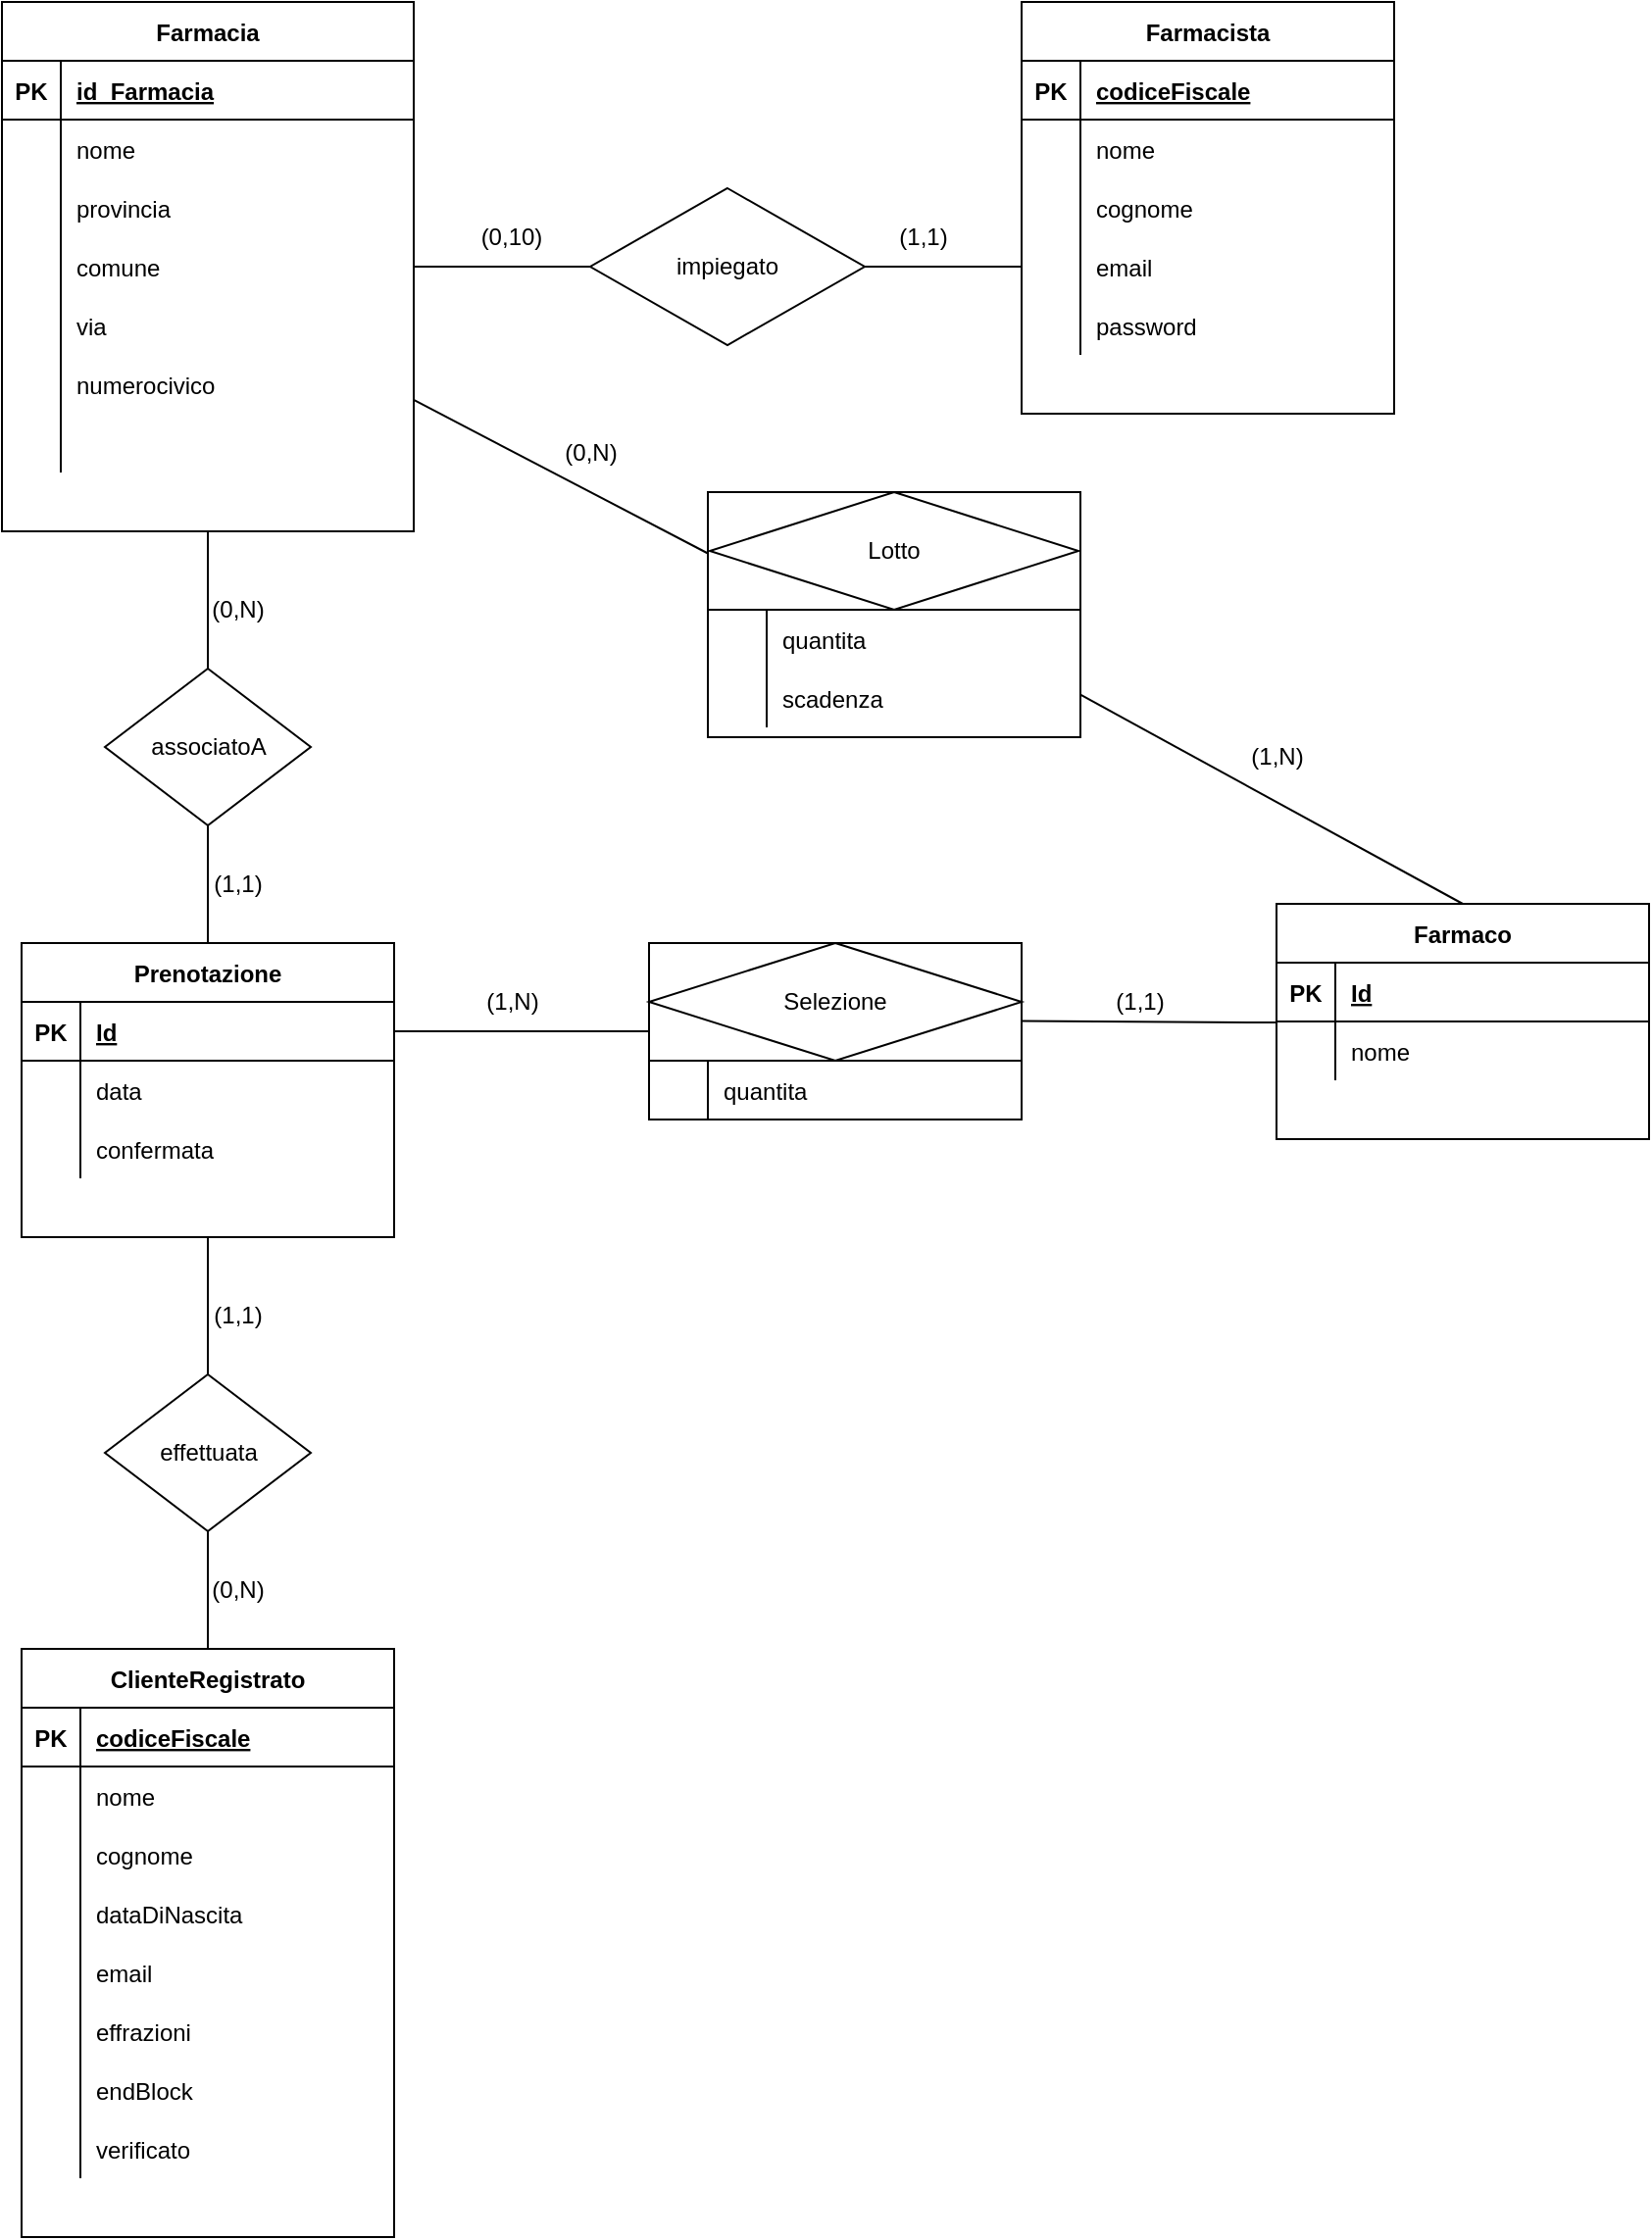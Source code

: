 <mxfile version="14.7.10" type="device"><diagram id="R2lEEEUBdFMjLlhIrx00" name="E-R"><mxGraphModel dx="906" dy="626" grid="1" gridSize="10" guides="1" tooltips="1" connect="1" arrows="1" fold="1" page="1" pageScale="1" pageWidth="850" pageHeight="1100" math="0" shadow="0" extFonts="Permanent Marker^https://fonts.googleapis.com/css?family=Permanent+Marker"><root><mxCell id="0"/><mxCell id="1" parent="0"/><mxCell id="C-vyLk0tnHw3VtMMgP7b-23" value="Farmacia" style="shape=table;startSize=30;container=1;collapsible=1;childLayout=tableLayout;fixedRows=1;rowLines=0;fontStyle=1;align=center;resizeLast=1;" parent="1" vertex="1"><mxGeometry x="70" y="120" width="210" height="270" as="geometry"/></mxCell><mxCell id="C-vyLk0tnHw3VtMMgP7b-24" value="" style="shape=partialRectangle;collapsible=0;dropTarget=0;pointerEvents=0;fillColor=none;points=[[0,0.5],[1,0.5]];portConstraint=eastwest;top=0;left=0;right=0;bottom=1;" parent="C-vyLk0tnHw3VtMMgP7b-23" vertex="1"><mxGeometry y="30" width="210" height="30" as="geometry"/></mxCell><mxCell id="C-vyLk0tnHw3VtMMgP7b-25" value="PK" style="shape=partialRectangle;overflow=hidden;connectable=0;fillColor=none;top=0;left=0;bottom=0;right=0;fontStyle=1;" parent="C-vyLk0tnHw3VtMMgP7b-24" vertex="1"><mxGeometry width="30" height="30" as="geometry"/></mxCell><mxCell id="C-vyLk0tnHw3VtMMgP7b-26" value="id_Farmacia" style="shape=partialRectangle;overflow=hidden;connectable=0;fillColor=none;top=0;left=0;bottom=0;right=0;align=left;spacingLeft=6;fontStyle=5;" parent="C-vyLk0tnHw3VtMMgP7b-24" vertex="1"><mxGeometry x="30" width="180" height="30" as="geometry"/></mxCell><mxCell id="swIgVPyzq4tT0Cnfh5oP-6" value="" style="shape=partialRectangle;collapsible=0;dropTarget=0;pointerEvents=0;fillColor=none;points=[[0,0.5],[1,0.5]];portConstraint=eastwest;top=0;left=0;right=0;bottom=0;" parent="C-vyLk0tnHw3VtMMgP7b-23" vertex="1"><mxGeometry y="60" width="210" height="30" as="geometry"/></mxCell><mxCell id="swIgVPyzq4tT0Cnfh5oP-7" value="" style="shape=partialRectangle;overflow=hidden;connectable=0;fillColor=none;top=0;left=0;bottom=0;right=0;" parent="swIgVPyzq4tT0Cnfh5oP-6" vertex="1"><mxGeometry width="30" height="30" as="geometry"/></mxCell><mxCell id="swIgVPyzq4tT0Cnfh5oP-8" value="nome" style="shape=partialRectangle;overflow=hidden;connectable=0;fillColor=none;top=0;left=0;bottom=0;right=0;align=left;spacingLeft=6;" parent="swIgVPyzq4tT0Cnfh5oP-6" vertex="1"><mxGeometry x="30" width="180" height="30" as="geometry"/></mxCell><mxCell id="C-vyLk0tnHw3VtMMgP7b-27" value="" style="shape=partialRectangle;collapsible=0;dropTarget=0;pointerEvents=0;fillColor=none;points=[[0,0.5],[1,0.5]];portConstraint=eastwest;top=0;left=0;right=0;bottom=0;" parent="C-vyLk0tnHw3VtMMgP7b-23" vertex="1"><mxGeometry y="90" width="210" height="30" as="geometry"/></mxCell><mxCell id="C-vyLk0tnHw3VtMMgP7b-28" value="" style="shape=partialRectangle;overflow=hidden;connectable=0;fillColor=none;top=0;left=0;bottom=0;right=0;" parent="C-vyLk0tnHw3VtMMgP7b-27" vertex="1"><mxGeometry width="30" height="30" as="geometry"/></mxCell><mxCell id="C-vyLk0tnHw3VtMMgP7b-29" value="provincia" style="shape=partialRectangle;overflow=hidden;connectable=0;fillColor=none;top=0;left=0;bottom=0;right=0;align=left;spacingLeft=6;" parent="C-vyLk0tnHw3VtMMgP7b-27" vertex="1"><mxGeometry x="30" width="180" height="30" as="geometry"/></mxCell><mxCell id="swIgVPyzq4tT0Cnfh5oP-9" value="" style="shape=partialRectangle;collapsible=0;dropTarget=0;pointerEvents=0;fillColor=none;points=[[0,0.5],[1,0.5]];portConstraint=eastwest;top=0;left=0;right=0;bottom=0;" parent="C-vyLk0tnHw3VtMMgP7b-23" vertex="1"><mxGeometry y="120" width="210" height="30" as="geometry"/></mxCell><mxCell id="swIgVPyzq4tT0Cnfh5oP-10" value="" style="shape=partialRectangle;overflow=hidden;connectable=0;fillColor=none;top=0;left=0;bottom=0;right=0;" parent="swIgVPyzq4tT0Cnfh5oP-9" vertex="1"><mxGeometry width="30" height="30" as="geometry"/></mxCell><mxCell id="swIgVPyzq4tT0Cnfh5oP-11" value="comune" style="shape=partialRectangle;overflow=hidden;connectable=0;fillColor=none;top=0;left=0;bottom=0;right=0;align=left;spacingLeft=6;" parent="swIgVPyzq4tT0Cnfh5oP-9" vertex="1"><mxGeometry x="30" width="180" height="30" as="geometry"/></mxCell><mxCell id="swIgVPyzq4tT0Cnfh5oP-12" value="" style="shape=partialRectangle;collapsible=0;dropTarget=0;pointerEvents=0;fillColor=none;points=[[0,0.5],[1,0.5]];portConstraint=eastwest;top=0;left=0;right=0;bottom=0;" parent="C-vyLk0tnHw3VtMMgP7b-23" vertex="1"><mxGeometry y="150" width="210" height="30" as="geometry"/></mxCell><mxCell id="swIgVPyzq4tT0Cnfh5oP-13" value="" style="shape=partialRectangle;overflow=hidden;connectable=0;fillColor=none;top=0;left=0;bottom=0;right=0;" parent="swIgVPyzq4tT0Cnfh5oP-12" vertex="1"><mxGeometry width="30" height="30" as="geometry"/></mxCell><mxCell id="swIgVPyzq4tT0Cnfh5oP-14" value="via" style="shape=partialRectangle;overflow=hidden;connectable=0;fillColor=none;top=0;left=0;bottom=0;right=0;align=left;spacingLeft=6;" parent="swIgVPyzq4tT0Cnfh5oP-12" vertex="1"><mxGeometry x="30" width="180" height="30" as="geometry"/></mxCell><mxCell id="swIgVPyzq4tT0Cnfh5oP-15" value="" style="shape=partialRectangle;collapsible=0;dropTarget=0;pointerEvents=0;fillColor=none;points=[[0,0.5],[1,0.5]];portConstraint=eastwest;top=0;left=0;right=0;bottom=0;" parent="C-vyLk0tnHw3VtMMgP7b-23" vertex="1"><mxGeometry y="180" width="210" height="30" as="geometry"/></mxCell><mxCell id="swIgVPyzq4tT0Cnfh5oP-16" value="" style="shape=partialRectangle;overflow=hidden;connectable=0;fillColor=none;top=0;left=0;bottom=0;right=0;" parent="swIgVPyzq4tT0Cnfh5oP-15" vertex="1"><mxGeometry width="30" height="30" as="geometry"/></mxCell><mxCell id="swIgVPyzq4tT0Cnfh5oP-17" value="numerocivico" style="shape=partialRectangle;overflow=hidden;connectable=0;fillColor=none;top=0;left=0;bottom=0;right=0;align=left;spacingLeft=6;" parent="swIgVPyzq4tT0Cnfh5oP-15" vertex="1"><mxGeometry x="30" width="180" height="30" as="geometry"/></mxCell><mxCell id="swIgVPyzq4tT0Cnfh5oP-18" value="" style="shape=partialRectangle;collapsible=0;dropTarget=0;pointerEvents=0;fillColor=none;points=[[0,0.5],[1,0.5]];portConstraint=eastwest;top=0;left=0;right=0;bottom=0;" parent="C-vyLk0tnHw3VtMMgP7b-23" vertex="1"><mxGeometry y="210" width="210" height="30" as="geometry"/></mxCell><mxCell id="swIgVPyzq4tT0Cnfh5oP-19" value="" style="shape=partialRectangle;overflow=hidden;connectable=0;fillColor=none;top=0;left=0;bottom=0;right=0;" parent="swIgVPyzq4tT0Cnfh5oP-18" vertex="1"><mxGeometry width="30" height="30" as="geometry"/></mxCell><mxCell id="swIgVPyzq4tT0Cnfh5oP-20" value="" style="shape=partialRectangle;overflow=hidden;connectable=0;fillColor=none;top=0;left=0;bottom=0;right=0;align=left;spacingLeft=6;" parent="swIgVPyzq4tT0Cnfh5oP-18" vertex="1"><mxGeometry x="30" width="180" height="30" as="geometry"/></mxCell><mxCell id="swIgVPyzq4tT0Cnfh5oP-21" value="Farmacista" style="shape=table;startSize=30;container=1;collapsible=1;childLayout=tableLayout;fixedRows=1;rowLines=0;fontStyle=1;align=center;resizeLast=1;" parent="1" vertex="1"><mxGeometry x="590" y="120" width="190" height="210" as="geometry"/></mxCell><mxCell id="swIgVPyzq4tT0Cnfh5oP-22" value="" style="shape=partialRectangle;collapsible=0;dropTarget=0;pointerEvents=0;fillColor=none;points=[[0,0.5],[1,0.5]];portConstraint=eastwest;top=0;left=0;right=0;bottom=1;" parent="swIgVPyzq4tT0Cnfh5oP-21" vertex="1"><mxGeometry y="30" width="190" height="30" as="geometry"/></mxCell><mxCell id="swIgVPyzq4tT0Cnfh5oP-23" value="PK" style="shape=partialRectangle;overflow=hidden;connectable=0;fillColor=none;top=0;left=0;bottom=0;right=0;fontStyle=1;" parent="swIgVPyzq4tT0Cnfh5oP-22" vertex="1"><mxGeometry width="30" height="30" as="geometry"/></mxCell><mxCell id="swIgVPyzq4tT0Cnfh5oP-24" value="codiceFiscale" style="shape=partialRectangle;overflow=hidden;connectable=0;fillColor=none;top=0;left=0;bottom=0;right=0;align=left;spacingLeft=6;fontStyle=5;" parent="swIgVPyzq4tT0Cnfh5oP-22" vertex="1"><mxGeometry x="30" width="160" height="30" as="geometry"/></mxCell><mxCell id="swIgVPyzq4tT0Cnfh5oP-25" value="" style="shape=partialRectangle;collapsible=0;dropTarget=0;pointerEvents=0;fillColor=none;points=[[0,0.5],[1,0.5]];portConstraint=eastwest;top=0;left=0;right=0;bottom=0;" parent="swIgVPyzq4tT0Cnfh5oP-21" vertex="1"><mxGeometry y="60" width="190" height="30" as="geometry"/></mxCell><mxCell id="swIgVPyzq4tT0Cnfh5oP-26" value="" style="shape=partialRectangle;overflow=hidden;connectable=0;fillColor=none;top=0;left=0;bottom=0;right=0;" parent="swIgVPyzq4tT0Cnfh5oP-25" vertex="1"><mxGeometry width="30" height="30" as="geometry"/></mxCell><mxCell id="swIgVPyzq4tT0Cnfh5oP-27" value="nome" style="shape=partialRectangle;overflow=hidden;connectable=0;fillColor=none;top=0;left=0;bottom=0;right=0;align=left;spacingLeft=6;" parent="swIgVPyzq4tT0Cnfh5oP-25" vertex="1"><mxGeometry x="30" width="160" height="30" as="geometry"/></mxCell><mxCell id="swIgVPyzq4tT0Cnfh5oP-28" value="" style="shape=partialRectangle;collapsible=0;dropTarget=0;pointerEvents=0;fillColor=none;points=[[0,0.5],[1,0.5]];portConstraint=eastwest;top=0;left=0;right=0;bottom=0;" parent="swIgVPyzq4tT0Cnfh5oP-21" vertex="1"><mxGeometry y="90" width="190" height="30" as="geometry"/></mxCell><mxCell id="swIgVPyzq4tT0Cnfh5oP-29" value="" style="shape=partialRectangle;overflow=hidden;connectable=0;fillColor=none;top=0;left=0;bottom=0;right=0;" parent="swIgVPyzq4tT0Cnfh5oP-28" vertex="1"><mxGeometry width="30" height="30" as="geometry"/></mxCell><mxCell id="swIgVPyzq4tT0Cnfh5oP-30" value="cognome" style="shape=partialRectangle;overflow=hidden;connectable=0;fillColor=none;top=0;left=0;bottom=0;right=0;align=left;spacingLeft=6;" parent="swIgVPyzq4tT0Cnfh5oP-28" vertex="1"><mxGeometry x="30" width="160" height="30" as="geometry"/></mxCell><mxCell id="swIgVPyzq4tT0Cnfh5oP-34" value="" style="shape=partialRectangle;collapsible=0;dropTarget=0;pointerEvents=0;fillColor=none;points=[[0,0.5],[1,0.5]];portConstraint=eastwest;top=0;left=0;right=0;bottom=0;" parent="swIgVPyzq4tT0Cnfh5oP-21" vertex="1"><mxGeometry y="120" width="190" height="30" as="geometry"/></mxCell><mxCell id="swIgVPyzq4tT0Cnfh5oP-35" value="" style="shape=partialRectangle;overflow=hidden;connectable=0;fillColor=none;top=0;left=0;bottom=0;right=0;" parent="swIgVPyzq4tT0Cnfh5oP-34" vertex="1"><mxGeometry width="30" height="30" as="geometry"/></mxCell><mxCell id="swIgVPyzq4tT0Cnfh5oP-36" value="email" style="shape=partialRectangle;overflow=hidden;connectable=0;fillColor=none;top=0;left=0;bottom=0;right=0;align=left;spacingLeft=6;" parent="swIgVPyzq4tT0Cnfh5oP-34" vertex="1"><mxGeometry x="30" width="160" height="30" as="geometry"/></mxCell><mxCell id="swIgVPyzq4tT0Cnfh5oP-37" value="" style="shape=partialRectangle;collapsible=0;dropTarget=0;pointerEvents=0;fillColor=none;points=[[0,0.5],[1,0.5]];portConstraint=eastwest;top=0;left=0;right=0;bottom=0;" parent="swIgVPyzq4tT0Cnfh5oP-21" vertex="1"><mxGeometry y="150" width="190" height="30" as="geometry"/></mxCell><mxCell id="swIgVPyzq4tT0Cnfh5oP-38" value="" style="shape=partialRectangle;overflow=hidden;connectable=0;fillColor=none;top=0;left=0;bottom=0;right=0;" parent="swIgVPyzq4tT0Cnfh5oP-37" vertex="1"><mxGeometry width="30" height="30" as="geometry"/></mxCell><mxCell id="swIgVPyzq4tT0Cnfh5oP-39" value="password" style="shape=partialRectangle;overflow=hidden;connectable=0;fillColor=none;top=0;left=0;bottom=0;right=0;align=left;spacingLeft=6;" parent="swIgVPyzq4tT0Cnfh5oP-37" vertex="1"><mxGeometry x="30" width="160" height="30" as="geometry"/></mxCell><mxCell id="swIgVPyzq4tT0Cnfh5oP-43" value="" style="endArrow=none;html=1;exitX=1;exitY=0.5;exitDx=0;exitDy=0;entryX=0;entryY=0.5;entryDx=0;entryDy=0;endFill=0;endSize=12;startArrow=none;" parent="1" source="swIgVPyzq4tT0Cnfh5oP-44" edge="1"><mxGeometry width="50" height="50" relative="1" as="geometry"><mxPoint x="400" y="370" as="sourcePoint"/><mxPoint x="590" y="255" as="targetPoint"/></mxGeometry></mxCell><mxCell id="swIgVPyzq4tT0Cnfh5oP-44" value="impiegato" style="rhombus;whiteSpace=wrap;html=1;" parent="1" vertex="1"><mxGeometry x="370" y="215" width="140" height="80" as="geometry"/></mxCell><mxCell id="swIgVPyzq4tT0Cnfh5oP-45" value="" style="endArrow=none;html=1;exitX=1;exitY=0.5;exitDx=0;exitDy=0;entryX=0;entryY=0.5;entryDx=0;entryDy=0;endFill=0;endSize=12;" parent="1" source="swIgVPyzq4tT0Cnfh5oP-9" target="swIgVPyzq4tT0Cnfh5oP-44" edge="1"><mxGeometry width="50" height="50" relative="1" as="geometry"><mxPoint x="290" y="255" as="sourcePoint"/><mxPoint x="590" y="255" as="targetPoint"/></mxGeometry></mxCell><mxCell id="swIgVPyzq4tT0Cnfh5oP-46" value="(0,10)" style="text;html=1;strokeColor=none;fillColor=none;align=center;verticalAlign=middle;whiteSpace=wrap;rounded=0;" parent="1" vertex="1"><mxGeometry x="310" y="230" width="40" height="20" as="geometry"/></mxCell><mxCell id="swIgVPyzq4tT0Cnfh5oP-47" value="(1,1)" style="text;html=1;strokeColor=none;fillColor=none;align=center;verticalAlign=middle;whiteSpace=wrap;rounded=0;" parent="1" vertex="1"><mxGeometry x="520" y="230" width="40" height="20" as="geometry"/></mxCell><mxCell id="swIgVPyzq4tT0Cnfh5oP-48" value="Prenotazione" style="shape=table;startSize=30;container=1;collapsible=1;childLayout=tableLayout;fixedRows=1;rowLines=0;fontStyle=1;align=center;resizeLast=1;" parent="1" vertex="1"><mxGeometry x="80" y="600" width="190" height="150" as="geometry"/></mxCell><mxCell id="swIgVPyzq4tT0Cnfh5oP-49" value="" style="shape=partialRectangle;collapsible=0;dropTarget=0;pointerEvents=0;fillColor=none;points=[[0,0.5],[1,0.5]];portConstraint=eastwest;top=0;left=0;right=0;bottom=1;" parent="swIgVPyzq4tT0Cnfh5oP-48" vertex="1"><mxGeometry y="30" width="190" height="30" as="geometry"/></mxCell><mxCell id="swIgVPyzq4tT0Cnfh5oP-50" value="PK" style="shape=partialRectangle;overflow=hidden;connectable=0;fillColor=none;top=0;left=0;bottom=0;right=0;fontStyle=1;" parent="swIgVPyzq4tT0Cnfh5oP-49" vertex="1"><mxGeometry width="30" height="30" as="geometry"/></mxCell><mxCell id="swIgVPyzq4tT0Cnfh5oP-51" value="Id" style="shape=partialRectangle;overflow=hidden;connectable=0;fillColor=none;top=0;left=0;bottom=0;right=0;align=left;spacingLeft=6;fontStyle=5;" parent="swIgVPyzq4tT0Cnfh5oP-49" vertex="1"><mxGeometry x="30" width="160" height="30" as="geometry"/></mxCell><mxCell id="swIgVPyzq4tT0Cnfh5oP-52" value="" style="shape=partialRectangle;collapsible=0;dropTarget=0;pointerEvents=0;fillColor=none;points=[[0,0.5],[1,0.5]];portConstraint=eastwest;top=0;left=0;right=0;bottom=0;" parent="swIgVPyzq4tT0Cnfh5oP-48" vertex="1"><mxGeometry y="60" width="190" height="30" as="geometry"/></mxCell><mxCell id="swIgVPyzq4tT0Cnfh5oP-53" value="" style="shape=partialRectangle;overflow=hidden;connectable=0;fillColor=none;top=0;left=0;bottom=0;right=0;" parent="swIgVPyzq4tT0Cnfh5oP-52" vertex="1"><mxGeometry width="30" height="30" as="geometry"/></mxCell><mxCell id="swIgVPyzq4tT0Cnfh5oP-54" value="data" style="shape=partialRectangle;overflow=hidden;connectable=0;fillColor=none;top=0;left=0;bottom=0;right=0;align=left;spacingLeft=6;" parent="swIgVPyzq4tT0Cnfh5oP-52" vertex="1"><mxGeometry x="30" width="160" height="30" as="geometry"/></mxCell><mxCell id="swIgVPyzq4tT0Cnfh5oP-55" value="" style="shape=partialRectangle;collapsible=0;dropTarget=0;pointerEvents=0;fillColor=none;points=[[0,0.5],[1,0.5]];portConstraint=eastwest;top=0;left=0;right=0;bottom=0;" parent="swIgVPyzq4tT0Cnfh5oP-48" vertex="1"><mxGeometry y="90" width="190" height="30" as="geometry"/></mxCell><mxCell id="swIgVPyzq4tT0Cnfh5oP-56" value="" style="shape=partialRectangle;overflow=hidden;connectable=0;fillColor=none;top=0;left=0;bottom=0;right=0;" parent="swIgVPyzq4tT0Cnfh5oP-55" vertex="1"><mxGeometry width="30" height="30" as="geometry"/></mxCell><mxCell id="swIgVPyzq4tT0Cnfh5oP-57" value="confermata" style="shape=partialRectangle;overflow=hidden;connectable=0;fillColor=none;top=0;left=0;bottom=0;right=0;align=left;spacingLeft=6;" parent="swIgVPyzq4tT0Cnfh5oP-55" vertex="1"><mxGeometry x="30" width="160" height="30" as="geometry"/></mxCell><mxCell id="swIgVPyzq4tT0Cnfh5oP-71" value="associatoA" style="rhombus;whiteSpace=wrap;html=1;" parent="1" vertex="1"><mxGeometry x="122.5" y="460" width="105" height="80" as="geometry"/></mxCell><mxCell id="swIgVPyzq4tT0Cnfh5oP-72" value="" style="endArrow=none;html=1;endSize=12;exitX=0.5;exitY=1;exitDx=0;exitDy=0;entryX=0.5;entryY=0;entryDx=0;entryDy=0;" parent="1" source="C-vyLk0tnHw3VtMMgP7b-23" target="swIgVPyzq4tT0Cnfh5oP-71" edge="1"><mxGeometry width="50" height="50" relative="1" as="geometry"><mxPoint x="500" y="400" as="sourcePoint"/><mxPoint x="550" y="350" as="targetPoint"/></mxGeometry></mxCell><mxCell id="swIgVPyzq4tT0Cnfh5oP-73" value="" style="endArrow=none;html=1;endSize=12;exitX=0.5;exitY=0;exitDx=0;exitDy=0;entryX=0.5;entryY=1;entryDx=0;entryDy=0;" parent="1" source="swIgVPyzq4tT0Cnfh5oP-48" target="swIgVPyzq4tT0Cnfh5oP-71" edge="1"><mxGeometry width="50" height="50" relative="1" as="geometry"><mxPoint x="500" y="400" as="sourcePoint"/><mxPoint x="550" y="350" as="targetPoint"/></mxGeometry></mxCell><mxCell id="swIgVPyzq4tT0Cnfh5oP-74" value="(0,N)" style="text;html=1;align=center;verticalAlign=middle;resizable=0;points=[];autosize=1;strokeColor=none;" parent="1" vertex="1"><mxGeometry x="170" y="420" width="40" height="20" as="geometry"/></mxCell><mxCell id="swIgVPyzq4tT0Cnfh5oP-75" value="(1,1)" style="text;html=1;align=center;verticalAlign=middle;resizable=0;points=[];autosize=1;strokeColor=none;" parent="1" vertex="1"><mxGeometry x="170" y="560" width="40" height="20" as="geometry"/></mxCell><mxCell id="swIgVPyzq4tT0Cnfh5oP-78" value="ClienteRegistrato" style="shape=table;startSize=30;container=1;collapsible=1;childLayout=tableLayout;fixedRows=1;rowLines=0;fontStyle=1;align=center;resizeLast=1;" parent="1" vertex="1"><mxGeometry x="80" y="960" width="190" height="300" as="geometry"/></mxCell><mxCell id="swIgVPyzq4tT0Cnfh5oP-79" value="" style="shape=partialRectangle;collapsible=0;dropTarget=0;pointerEvents=0;fillColor=none;points=[[0,0.5],[1,0.5]];portConstraint=eastwest;top=0;left=0;right=0;bottom=1;" parent="swIgVPyzq4tT0Cnfh5oP-78" vertex="1"><mxGeometry y="30" width="190" height="30" as="geometry"/></mxCell><mxCell id="swIgVPyzq4tT0Cnfh5oP-80" value="PK" style="shape=partialRectangle;overflow=hidden;connectable=0;fillColor=none;top=0;left=0;bottom=0;right=0;fontStyle=1;" parent="swIgVPyzq4tT0Cnfh5oP-79" vertex="1"><mxGeometry width="30" height="30" as="geometry"/></mxCell><mxCell id="swIgVPyzq4tT0Cnfh5oP-81" value="codiceFiscale" style="shape=partialRectangle;overflow=hidden;connectable=0;fillColor=none;top=0;left=0;bottom=0;right=0;align=left;spacingLeft=6;fontStyle=5;" parent="swIgVPyzq4tT0Cnfh5oP-79" vertex="1"><mxGeometry x="30" width="160" height="30" as="geometry"/></mxCell><mxCell id="swIgVPyzq4tT0Cnfh5oP-82" value="" style="shape=partialRectangle;collapsible=0;dropTarget=0;pointerEvents=0;fillColor=none;points=[[0,0.5],[1,0.5]];portConstraint=eastwest;top=0;left=0;right=0;bottom=0;" parent="swIgVPyzq4tT0Cnfh5oP-78" vertex="1"><mxGeometry y="60" width="190" height="30" as="geometry"/></mxCell><mxCell id="swIgVPyzq4tT0Cnfh5oP-83" value="" style="shape=partialRectangle;overflow=hidden;connectable=0;fillColor=none;top=0;left=0;bottom=0;right=0;" parent="swIgVPyzq4tT0Cnfh5oP-82" vertex="1"><mxGeometry width="30" height="30" as="geometry"/></mxCell><mxCell id="swIgVPyzq4tT0Cnfh5oP-84" value="nome" style="shape=partialRectangle;overflow=hidden;connectable=0;fillColor=none;top=0;left=0;bottom=0;right=0;align=left;spacingLeft=6;" parent="swIgVPyzq4tT0Cnfh5oP-82" vertex="1"><mxGeometry x="30" width="160" height="30" as="geometry"/></mxCell><mxCell id="swIgVPyzq4tT0Cnfh5oP-85" value="" style="shape=partialRectangle;collapsible=0;dropTarget=0;pointerEvents=0;fillColor=none;points=[[0,0.5],[1,0.5]];portConstraint=eastwest;top=0;left=0;right=0;bottom=0;" parent="swIgVPyzq4tT0Cnfh5oP-78" vertex="1"><mxGeometry y="90" width="190" height="30" as="geometry"/></mxCell><mxCell id="swIgVPyzq4tT0Cnfh5oP-86" value="" style="shape=partialRectangle;overflow=hidden;connectable=0;fillColor=none;top=0;left=0;bottom=0;right=0;" parent="swIgVPyzq4tT0Cnfh5oP-85" vertex="1"><mxGeometry width="30" height="30" as="geometry"/></mxCell><mxCell id="swIgVPyzq4tT0Cnfh5oP-87" value="cognome" style="shape=partialRectangle;overflow=hidden;connectable=0;fillColor=none;top=0;left=0;bottom=0;right=0;align=left;spacingLeft=6;" parent="swIgVPyzq4tT0Cnfh5oP-85" vertex="1"><mxGeometry x="30" width="160" height="30" as="geometry"/></mxCell><mxCell id="swIgVPyzq4tT0Cnfh5oP-152" value="" style="shape=partialRectangle;collapsible=0;dropTarget=0;pointerEvents=0;fillColor=none;points=[[0,0.5],[1,0.5]];portConstraint=eastwest;top=0;left=0;right=0;bottom=0;" parent="swIgVPyzq4tT0Cnfh5oP-78" vertex="1"><mxGeometry y="120" width="190" height="30" as="geometry"/></mxCell><mxCell id="swIgVPyzq4tT0Cnfh5oP-153" value="" style="shape=partialRectangle;overflow=hidden;connectable=0;fillColor=none;top=0;left=0;bottom=0;right=0;" parent="swIgVPyzq4tT0Cnfh5oP-152" vertex="1"><mxGeometry width="30" height="30" as="geometry"/></mxCell><mxCell id="swIgVPyzq4tT0Cnfh5oP-154" value="dataDiNascita" style="shape=partialRectangle;overflow=hidden;connectable=0;fillColor=none;top=0;left=0;bottom=0;right=0;align=left;spacingLeft=6;" parent="swIgVPyzq4tT0Cnfh5oP-152" vertex="1"><mxGeometry x="30" width="160" height="30" as="geometry"/></mxCell><mxCell id="swIgVPyzq4tT0Cnfh5oP-88" value="" style="shape=partialRectangle;collapsible=0;dropTarget=0;pointerEvents=0;fillColor=none;points=[[0,0.5],[1,0.5]];portConstraint=eastwest;top=0;left=0;right=0;bottom=0;" parent="swIgVPyzq4tT0Cnfh5oP-78" vertex="1"><mxGeometry y="150" width="190" height="30" as="geometry"/></mxCell><mxCell id="swIgVPyzq4tT0Cnfh5oP-89" value="" style="shape=partialRectangle;overflow=hidden;connectable=0;fillColor=none;top=0;left=0;bottom=0;right=0;" parent="swIgVPyzq4tT0Cnfh5oP-88" vertex="1"><mxGeometry width="30" height="30" as="geometry"/></mxCell><mxCell id="swIgVPyzq4tT0Cnfh5oP-90" value="email" style="shape=partialRectangle;overflow=hidden;connectable=0;fillColor=none;top=0;left=0;bottom=0;right=0;align=left;spacingLeft=6;" parent="swIgVPyzq4tT0Cnfh5oP-88" vertex="1"><mxGeometry x="30" width="160" height="30" as="geometry"/></mxCell><mxCell id="swIgVPyzq4tT0Cnfh5oP-94" value="" style="shape=partialRectangle;collapsible=0;dropTarget=0;pointerEvents=0;fillColor=none;points=[[0,0.5],[1,0.5]];portConstraint=eastwest;top=0;left=0;right=0;bottom=0;" parent="swIgVPyzq4tT0Cnfh5oP-78" vertex="1"><mxGeometry y="180" width="190" height="30" as="geometry"/></mxCell><mxCell id="swIgVPyzq4tT0Cnfh5oP-95" value="" style="shape=partialRectangle;overflow=hidden;connectable=0;fillColor=none;top=0;left=0;bottom=0;right=0;" parent="swIgVPyzq4tT0Cnfh5oP-94" vertex="1"><mxGeometry width="30" height="30" as="geometry"/></mxCell><mxCell id="swIgVPyzq4tT0Cnfh5oP-96" value="effrazioni" style="shape=partialRectangle;overflow=hidden;connectable=0;fillColor=none;top=0;left=0;bottom=0;right=0;align=left;spacingLeft=6;" parent="swIgVPyzq4tT0Cnfh5oP-94" vertex="1"><mxGeometry x="30" width="160" height="30" as="geometry"/></mxCell><mxCell id="swIgVPyzq4tT0Cnfh5oP-97" value="" style="shape=partialRectangle;collapsible=0;dropTarget=0;pointerEvents=0;fillColor=none;points=[[0,0.5],[1,0.5]];portConstraint=eastwest;top=0;left=0;right=0;bottom=0;" parent="swIgVPyzq4tT0Cnfh5oP-78" vertex="1"><mxGeometry y="210" width="190" height="30" as="geometry"/></mxCell><mxCell id="swIgVPyzq4tT0Cnfh5oP-98" value="" style="shape=partialRectangle;overflow=hidden;connectable=0;fillColor=none;top=0;left=0;bottom=0;right=0;" parent="swIgVPyzq4tT0Cnfh5oP-97" vertex="1"><mxGeometry width="30" height="30" as="geometry"/></mxCell><mxCell id="swIgVPyzq4tT0Cnfh5oP-99" value="endBlock" style="shape=partialRectangle;overflow=hidden;connectable=0;fillColor=none;top=0;left=0;bottom=0;right=0;align=left;spacingLeft=6;" parent="swIgVPyzq4tT0Cnfh5oP-97" vertex="1"><mxGeometry x="30" width="160" height="30" as="geometry"/></mxCell><mxCell id="swIgVPyzq4tT0Cnfh5oP-100" value="" style="shape=partialRectangle;collapsible=0;dropTarget=0;pointerEvents=0;fillColor=none;points=[[0,0.5],[1,0.5]];portConstraint=eastwest;top=0;left=0;right=0;bottom=0;" parent="swIgVPyzq4tT0Cnfh5oP-78" vertex="1"><mxGeometry y="240" width="190" height="30" as="geometry"/></mxCell><mxCell id="swIgVPyzq4tT0Cnfh5oP-101" value="" style="shape=partialRectangle;overflow=hidden;connectable=0;fillColor=none;top=0;left=0;bottom=0;right=0;" parent="swIgVPyzq4tT0Cnfh5oP-100" vertex="1"><mxGeometry width="30" height="30" as="geometry"/></mxCell><mxCell id="swIgVPyzq4tT0Cnfh5oP-102" value="verificato" style="shape=partialRectangle;overflow=hidden;connectable=0;fillColor=none;top=0;left=0;bottom=0;right=0;align=left;spacingLeft=6;" parent="swIgVPyzq4tT0Cnfh5oP-100" vertex="1"><mxGeometry x="30" width="160" height="30" as="geometry"/></mxCell><mxCell id="swIgVPyzq4tT0Cnfh5oP-106" value="effettuata" style="rhombus;whiteSpace=wrap;html=1;" parent="1" vertex="1"><mxGeometry x="122.5" y="820" width="105" height="80" as="geometry"/></mxCell><mxCell id="swIgVPyzq4tT0Cnfh5oP-107" value="" style="endArrow=none;html=1;endSize=12;exitX=0.5;exitY=1;exitDx=0;exitDy=0;entryX=0.5;entryY=0;entryDx=0;entryDy=0;" parent="1" target="swIgVPyzq4tT0Cnfh5oP-106" edge="1"><mxGeometry width="50" height="50" relative="1" as="geometry"><mxPoint x="175" y="750.0" as="sourcePoint"/><mxPoint x="550" y="710" as="targetPoint"/></mxGeometry></mxCell><mxCell id="swIgVPyzq4tT0Cnfh5oP-108" value="" style="endArrow=none;html=1;endSize=12;exitX=0.5;exitY=0;exitDx=0;exitDy=0;entryX=0.5;entryY=1;entryDx=0;entryDy=0;" parent="1" edge="1"><mxGeometry width="50" height="50" relative="1" as="geometry"><mxPoint x="175" y="960" as="sourcePoint"/><mxPoint x="175" y="900" as="targetPoint"/></mxGeometry></mxCell><mxCell id="swIgVPyzq4tT0Cnfh5oP-109" value="(1,1)" style="text;html=1;align=center;verticalAlign=middle;resizable=0;points=[];autosize=1;strokeColor=none;" parent="1" vertex="1"><mxGeometry x="170" y="780" width="40" height="20" as="geometry"/></mxCell><mxCell id="swIgVPyzq4tT0Cnfh5oP-110" value="(0,N)" style="text;html=1;align=center;verticalAlign=middle;resizable=0;points=[];autosize=1;strokeColor=none;" parent="1" vertex="1"><mxGeometry x="170" y="920" width="40" height="20" as="geometry"/></mxCell><mxCell id="swIgVPyzq4tT0Cnfh5oP-111" value="" style="shape=table;startSize=60;container=1;collapsible=1;childLayout=tableLayout;fixedRows=1;rowLines=0;fontStyle=1;align=center;resizeLast=1;" parent="1" vertex="1"><mxGeometry x="400" y="600" width="190" height="90" as="geometry"/></mxCell><mxCell id="swIgVPyzq4tT0Cnfh5oP-118" value="" style="shape=partialRectangle;collapsible=0;dropTarget=0;pointerEvents=0;fillColor=none;points=[[0,0.5],[1,0.5]];portConstraint=eastwest;top=0;left=0;right=0;bottom=0;" parent="swIgVPyzq4tT0Cnfh5oP-111" vertex="1"><mxGeometry y="60" width="190" height="30" as="geometry"/></mxCell><mxCell id="swIgVPyzq4tT0Cnfh5oP-119" value="" style="shape=partialRectangle;overflow=hidden;connectable=0;fillColor=none;top=0;left=0;bottom=0;right=0;" parent="swIgVPyzq4tT0Cnfh5oP-118" vertex="1"><mxGeometry width="30" height="30" as="geometry"/></mxCell><mxCell id="swIgVPyzq4tT0Cnfh5oP-120" value="quantita" style="shape=partialRectangle;overflow=hidden;connectable=0;fillColor=none;top=0;left=0;bottom=0;right=0;align=left;spacingLeft=6;" parent="swIgVPyzq4tT0Cnfh5oP-118" vertex="1"><mxGeometry x="30" width="160" height="30" as="geometry"/></mxCell><mxCell id="swIgVPyzq4tT0Cnfh5oP-121" value="Selezione" style="rhombus;whiteSpace=wrap;html=1;" parent="1" vertex="1"><mxGeometry x="400" y="600" width="190" height="60" as="geometry"/></mxCell><mxCell id="swIgVPyzq4tT0Cnfh5oP-122" value="" style="endArrow=none;html=1;endSize=12;exitX=1;exitY=0.5;exitDx=0;exitDy=0;entryX=0;entryY=0.5;entryDx=0;entryDy=0;" parent="1" source="swIgVPyzq4tT0Cnfh5oP-49" target="swIgVPyzq4tT0Cnfh5oP-111" edge="1"><mxGeometry width="50" height="50" relative="1" as="geometry"><mxPoint x="530" y="800" as="sourcePoint"/><mxPoint x="580" y="750" as="targetPoint"/></mxGeometry></mxCell><mxCell id="swIgVPyzq4tT0Cnfh5oP-123" value="(1,N)" style="text;html=1;align=center;verticalAlign=middle;resizable=0;points=[];autosize=1;strokeColor=none;" parent="1" vertex="1"><mxGeometry x="310" y="620" width="40" height="20" as="geometry"/></mxCell><mxCell id="swIgVPyzq4tT0Cnfh5oP-124" value="" style="endArrow=none;html=1;endSize=12;exitX=1;exitY=0.442;exitDx=0;exitDy=0;exitPerimeter=0;entryX=-0.001;entryY=1.018;entryDx=0;entryDy=0;entryPerimeter=0;" parent="1" source="swIgVPyzq4tT0Cnfh5oP-111" target="swIgVPyzq4tT0Cnfh5oP-126" edge="1"><mxGeometry width="50" height="50" relative="1" as="geometry"><mxPoint x="680" y="640" as="sourcePoint"/><mxPoint x="720" y="640" as="targetPoint"/></mxGeometry></mxCell><mxCell id="swIgVPyzq4tT0Cnfh5oP-125" value="Farmaco" style="shape=table;startSize=30;container=1;collapsible=1;childLayout=tableLayout;fixedRows=1;rowLines=0;fontStyle=1;align=center;resizeLast=1;" parent="1" vertex="1"><mxGeometry x="720" y="580" width="190" height="120" as="geometry"/></mxCell><mxCell id="swIgVPyzq4tT0Cnfh5oP-126" value="" style="shape=partialRectangle;collapsible=0;dropTarget=0;pointerEvents=0;fillColor=none;points=[[0,0.5],[1,0.5]];portConstraint=eastwest;top=0;left=0;right=0;bottom=1;" parent="swIgVPyzq4tT0Cnfh5oP-125" vertex="1"><mxGeometry y="30" width="190" height="30" as="geometry"/></mxCell><mxCell id="swIgVPyzq4tT0Cnfh5oP-127" value="PK" style="shape=partialRectangle;overflow=hidden;connectable=0;fillColor=none;top=0;left=0;bottom=0;right=0;fontStyle=1;" parent="swIgVPyzq4tT0Cnfh5oP-126" vertex="1"><mxGeometry width="30" height="30" as="geometry"/></mxCell><mxCell id="swIgVPyzq4tT0Cnfh5oP-128" value="Id" style="shape=partialRectangle;overflow=hidden;connectable=0;fillColor=none;top=0;left=0;bottom=0;right=0;align=left;spacingLeft=6;fontStyle=5;" parent="swIgVPyzq4tT0Cnfh5oP-126" vertex="1"><mxGeometry x="30" width="160" height="30" as="geometry"/></mxCell><mxCell id="swIgVPyzq4tT0Cnfh5oP-129" value="" style="shape=partialRectangle;collapsible=0;dropTarget=0;pointerEvents=0;fillColor=none;points=[[0,0.5],[1,0.5]];portConstraint=eastwest;top=0;left=0;right=0;bottom=0;" parent="swIgVPyzq4tT0Cnfh5oP-125" vertex="1"><mxGeometry y="60" width="190" height="30" as="geometry"/></mxCell><mxCell id="swIgVPyzq4tT0Cnfh5oP-130" value="" style="shape=partialRectangle;overflow=hidden;connectable=0;fillColor=none;top=0;left=0;bottom=0;right=0;" parent="swIgVPyzq4tT0Cnfh5oP-129" vertex="1"><mxGeometry width="30" height="30" as="geometry"/></mxCell><mxCell id="swIgVPyzq4tT0Cnfh5oP-131" value="nome" style="shape=partialRectangle;overflow=hidden;connectable=0;fillColor=none;top=0;left=0;bottom=0;right=0;align=left;spacingLeft=6;" parent="swIgVPyzq4tT0Cnfh5oP-129" vertex="1"><mxGeometry x="30" width="160" height="30" as="geometry"/></mxCell><mxCell id="swIgVPyzq4tT0Cnfh5oP-135" value="(1,1)" style="text;html=1;align=center;verticalAlign=middle;resizable=0;points=[];autosize=1;strokeColor=none;" parent="1" vertex="1"><mxGeometry x="630" y="620" width="40" height="20" as="geometry"/></mxCell><mxCell id="swIgVPyzq4tT0Cnfh5oP-136" value="" style="shape=table;startSize=60;container=1;collapsible=1;childLayout=tableLayout;fixedRows=1;rowLines=0;fontStyle=1;align=center;resizeLast=1;" parent="1" vertex="1"><mxGeometry x="430" y="370" width="190" height="125" as="geometry"/></mxCell><mxCell id="swIgVPyzq4tT0Cnfh5oP-137" value="" style="shape=partialRectangle;collapsible=0;dropTarget=0;pointerEvents=0;fillColor=none;points=[[0,0.5],[1,0.5]];portConstraint=eastwest;top=0;left=0;right=0;bottom=0;" parent="swIgVPyzq4tT0Cnfh5oP-136" vertex="1"><mxGeometry y="60" width="190" height="30" as="geometry"/></mxCell><mxCell id="swIgVPyzq4tT0Cnfh5oP-138" value="" style="shape=partialRectangle;overflow=hidden;connectable=0;fillColor=none;top=0;left=0;bottom=0;right=0;" parent="swIgVPyzq4tT0Cnfh5oP-137" vertex="1"><mxGeometry width="30" height="30" as="geometry"/></mxCell><mxCell id="swIgVPyzq4tT0Cnfh5oP-139" value="quantita" style="shape=partialRectangle;overflow=hidden;connectable=0;fillColor=none;top=0;left=0;bottom=0;right=0;align=left;spacingLeft=6;" parent="swIgVPyzq4tT0Cnfh5oP-137" vertex="1"><mxGeometry x="30" width="160" height="30" as="geometry"/></mxCell><mxCell id="swIgVPyzq4tT0Cnfh5oP-144" value="" style="shape=partialRectangle;collapsible=0;dropTarget=0;pointerEvents=0;fillColor=none;points=[[0,0.5],[1,0.5]];portConstraint=eastwest;top=0;left=0;right=0;bottom=0;" parent="swIgVPyzq4tT0Cnfh5oP-136" vertex="1"><mxGeometry y="90" width="190" height="30" as="geometry"/></mxCell><mxCell id="swIgVPyzq4tT0Cnfh5oP-145" value="" style="shape=partialRectangle;overflow=hidden;connectable=0;fillColor=none;top=0;left=0;bottom=0;right=0;" parent="swIgVPyzq4tT0Cnfh5oP-144" vertex="1"><mxGeometry width="30" height="30" as="geometry"/></mxCell><mxCell id="swIgVPyzq4tT0Cnfh5oP-146" value="scadenza" style="shape=partialRectangle;overflow=hidden;connectable=0;fillColor=none;top=0;left=0;bottom=0;right=0;align=left;spacingLeft=6;" parent="swIgVPyzq4tT0Cnfh5oP-144" vertex="1"><mxGeometry x="30" width="160" height="30" as="geometry"/></mxCell><mxCell id="swIgVPyzq4tT0Cnfh5oP-140" value="Lotto" style="rhombus;whiteSpace=wrap;html=1;" parent="1" vertex="1"><mxGeometry x="431" y="370" width="188" height="60" as="geometry"/></mxCell><mxCell id="swIgVPyzq4tT0Cnfh5oP-141" value="" style="shape=partialRectangle;collapsible=0;dropTarget=0;pointerEvents=0;fillColor=none;points=[[0,0.5],[1,0.5]];portConstraint=eastwest;top=0;left=0;right=0;bottom=0;" parent="1" vertex="1"><mxGeometry x="430" y="465" width="190" height="30" as="geometry"/></mxCell><mxCell id="swIgVPyzq4tT0Cnfh5oP-142" value="" style="shape=partialRectangle;overflow=hidden;connectable=0;fillColor=none;top=0;left=0;bottom=0;right=0;" parent="swIgVPyzq4tT0Cnfh5oP-141" vertex="1"><mxGeometry width="30" height="30" as="geometry"/></mxCell><mxCell id="swIgVPyzq4tT0Cnfh5oP-147" value="" style="endArrow=none;html=1;endSize=12;entryX=0.999;entryY=0.274;entryDx=0;entryDy=0;exitX=0.5;exitY=0;exitDx=0;exitDy=0;entryPerimeter=0;" parent="1" source="swIgVPyzq4tT0Cnfh5oP-125" target="swIgVPyzq4tT0Cnfh5oP-141" edge="1"><mxGeometry width="50" height="50" relative="1" as="geometry"><mxPoint x="900" y="580" as="sourcePoint"/><mxPoint x="950" y="530" as="targetPoint"/></mxGeometry></mxCell><mxCell id="swIgVPyzq4tT0Cnfh5oP-148" value="" style="endArrow=none;html=1;endSize=12;entryX=1;entryY=0.765;entryDx=0;entryDy=0;entryPerimeter=0;exitX=0;exitY=0.25;exitDx=0;exitDy=0;" parent="1" source="swIgVPyzq4tT0Cnfh5oP-136" target="swIgVPyzq4tT0Cnfh5oP-15" edge="1"><mxGeometry width="50" height="50" relative="1" as="geometry"><mxPoint x="437" y="410" as="sourcePoint"/><mxPoint x="283" y="327" as="targetPoint"/></mxGeometry></mxCell><mxCell id="swIgVPyzq4tT0Cnfh5oP-149" value="(1,N)" style="text;html=1;align=center;verticalAlign=middle;resizable=0;points=[];autosize=1;strokeColor=none;" parent="1" vertex="1"><mxGeometry x="700" y="495" width="40" height="20" as="geometry"/></mxCell><mxCell id="swIgVPyzq4tT0Cnfh5oP-150" value="(0,N)" style="text;html=1;align=center;verticalAlign=middle;resizable=0;points=[];autosize=1;strokeColor=none;" parent="1" vertex="1"><mxGeometry x="350" y="340" width="40" height="20" as="geometry"/></mxCell></root></mxGraphModel></diagram></mxfile>